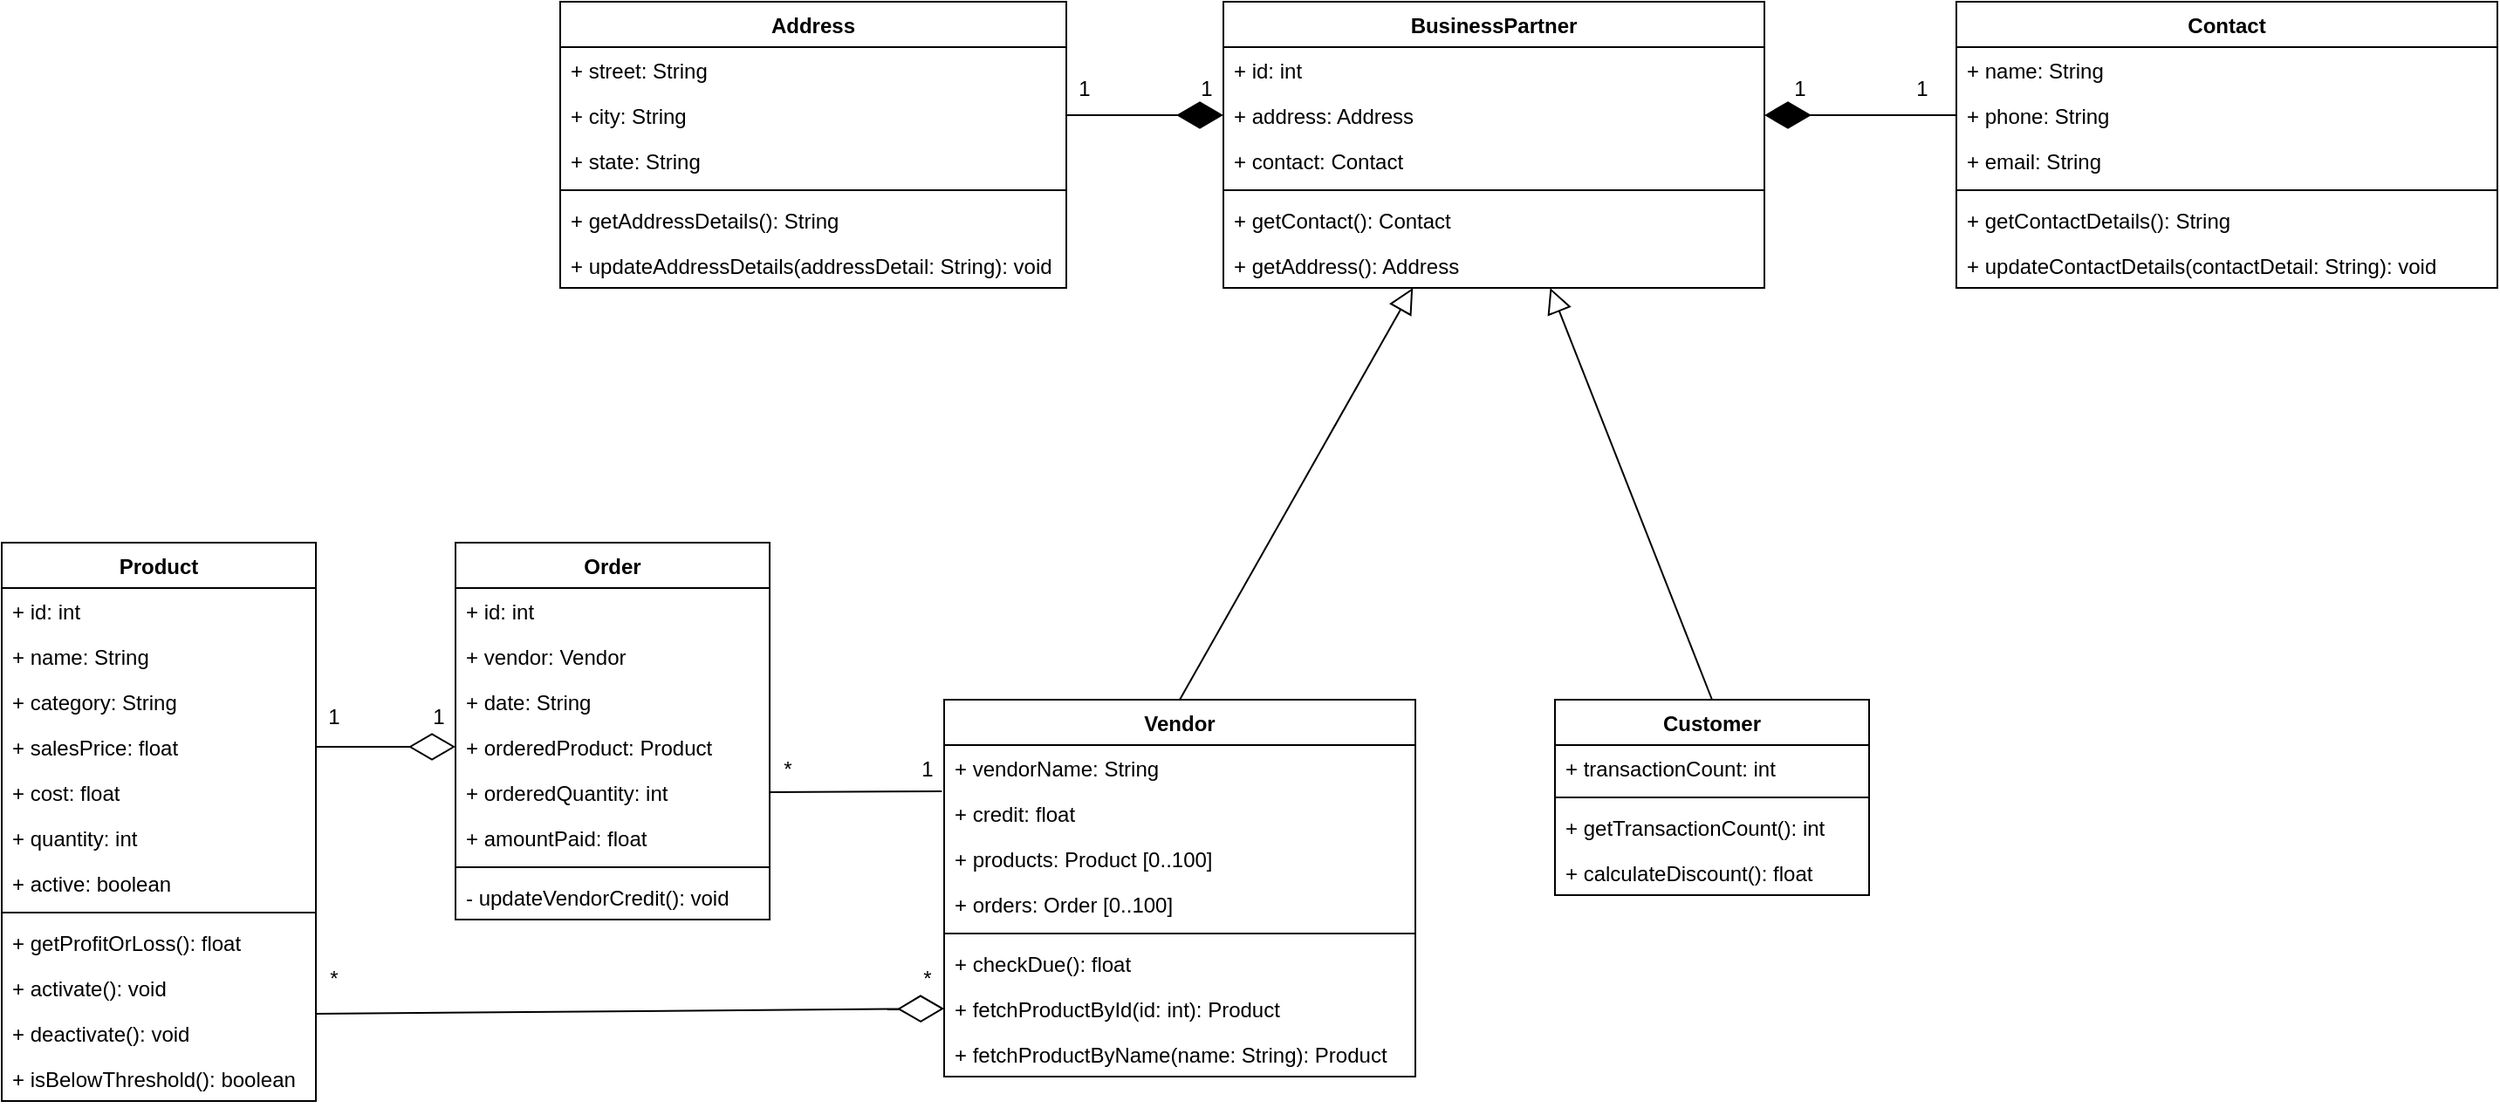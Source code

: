 <mxfile version="14.6.1" type="device"><diagram id="rMCNfUDkjUK-R9qopsd1" name="Page-1"><mxGraphModel dx="1210" dy="1776" grid="1" gridSize="10" guides="1" tooltips="1" connect="1" arrows="1" fold="1" page="1" pageScale="1" pageWidth="827" pageHeight="1169" math="0" shadow="0"><root><mxCell id="0"/><mxCell id="1" parent="0"/><mxCell id="LN98B0lnuHWq9KODwRLX-1" value="Product" style="swimlane;fontStyle=1;align=center;verticalAlign=top;childLayout=stackLayout;horizontal=1;startSize=26;horizontalStack=0;resizeParent=1;resizeParentMax=0;resizeLast=0;collapsible=1;marginBottom=0;" vertex="1" parent="1"><mxGeometry x="110" y="30" width="180" height="320" as="geometry"><mxRectangle x="200" y="120" width="80" height="26" as="alternateBounds"/></mxGeometry></mxCell><mxCell id="LN98B0lnuHWq9KODwRLX-2" value="+ id: int" style="text;strokeColor=none;fillColor=none;align=left;verticalAlign=top;spacingLeft=4;spacingRight=4;overflow=hidden;rotatable=0;points=[[0,0.5],[1,0.5]];portConstraint=eastwest;" vertex="1" parent="LN98B0lnuHWq9KODwRLX-1"><mxGeometry y="26" width="180" height="26" as="geometry"/></mxCell><mxCell id="LN98B0lnuHWq9KODwRLX-3" value="+ name: String" style="text;strokeColor=none;fillColor=none;align=left;verticalAlign=top;spacingLeft=4;spacingRight=4;overflow=hidden;rotatable=0;points=[[0,0.5],[1,0.5]];portConstraint=eastwest;" vertex="1" parent="LN98B0lnuHWq9KODwRLX-1"><mxGeometry y="52" width="180" height="26" as="geometry"/></mxCell><mxCell id="LN98B0lnuHWq9KODwRLX-4" value="+ category: String" style="text;strokeColor=none;fillColor=none;align=left;verticalAlign=top;spacingLeft=4;spacingRight=4;overflow=hidden;rotatable=0;points=[[0,0.5],[1,0.5]];portConstraint=eastwest;" vertex="1" parent="LN98B0lnuHWq9KODwRLX-1"><mxGeometry y="78" width="180" height="26" as="geometry"/></mxCell><mxCell id="LN98B0lnuHWq9KODwRLX-5" value="+ salesPrice: float" style="text;strokeColor=none;fillColor=none;align=left;verticalAlign=top;spacingLeft=4;spacingRight=4;overflow=hidden;rotatable=0;points=[[0,0.5],[1,0.5]];portConstraint=eastwest;" vertex="1" parent="LN98B0lnuHWq9KODwRLX-1"><mxGeometry y="104" width="180" height="26" as="geometry"/></mxCell><mxCell id="LN98B0lnuHWq9KODwRLX-6" value="+ cost: float" style="text;strokeColor=none;fillColor=none;align=left;verticalAlign=top;spacingLeft=4;spacingRight=4;overflow=hidden;rotatable=0;points=[[0,0.5],[1,0.5]];portConstraint=eastwest;" vertex="1" parent="LN98B0lnuHWq9KODwRLX-1"><mxGeometry y="130" width="180" height="26" as="geometry"/></mxCell><mxCell id="LN98B0lnuHWq9KODwRLX-7" value="+ quantity: int" style="text;strokeColor=none;fillColor=none;align=left;verticalAlign=top;spacingLeft=4;spacingRight=4;overflow=hidden;rotatable=0;points=[[0,0.5],[1,0.5]];portConstraint=eastwest;" vertex="1" parent="LN98B0lnuHWq9KODwRLX-1"><mxGeometry y="156" width="180" height="26" as="geometry"/></mxCell><mxCell id="LN98B0lnuHWq9KODwRLX-8" value="+ active: boolean" style="text;strokeColor=none;fillColor=none;align=left;verticalAlign=top;spacingLeft=4;spacingRight=4;overflow=hidden;rotatable=0;points=[[0,0.5],[1,0.5]];portConstraint=eastwest;" vertex="1" parent="LN98B0lnuHWq9KODwRLX-1"><mxGeometry y="182" width="180" height="26" as="geometry"/></mxCell><mxCell id="LN98B0lnuHWq9KODwRLX-9" value="" style="line;strokeWidth=1;fillColor=none;align=left;verticalAlign=middle;spacingTop=-1;spacingLeft=3;spacingRight=3;rotatable=0;labelPosition=right;points=[];portConstraint=eastwest;" vertex="1" parent="LN98B0lnuHWq9KODwRLX-1"><mxGeometry y="208" width="180" height="8" as="geometry"/></mxCell><mxCell id="LN98B0lnuHWq9KODwRLX-10" value="+ getProfitOrLoss(): float" style="text;strokeColor=none;fillColor=none;align=left;verticalAlign=top;spacingLeft=4;spacingRight=4;overflow=hidden;rotatable=0;points=[[0,0.5],[1,0.5]];portConstraint=eastwest;" vertex="1" parent="LN98B0lnuHWq9KODwRLX-1"><mxGeometry y="216" width="180" height="26" as="geometry"/></mxCell><mxCell id="LN98B0lnuHWq9KODwRLX-11" value="+ activate(): void" style="text;strokeColor=none;fillColor=none;align=left;verticalAlign=top;spacingLeft=4;spacingRight=4;overflow=hidden;rotatable=0;points=[[0,0.5],[1,0.5]];portConstraint=eastwest;" vertex="1" parent="LN98B0lnuHWq9KODwRLX-1"><mxGeometry y="242" width="180" height="26" as="geometry"/></mxCell><mxCell id="LN98B0lnuHWq9KODwRLX-12" value="+ deactivate(): void" style="text;strokeColor=none;fillColor=none;align=left;verticalAlign=top;spacingLeft=4;spacingRight=4;overflow=hidden;rotatable=0;points=[[0,0.5],[1,0.5]];portConstraint=eastwest;" vertex="1" parent="LN98B0lnuHWq9KODwRLX-1"><mxGeometry y="268" width="180" height="26" as="geometry"/></mxCell><mxCell id="LN98B0lnuHWq9KODwRLX-13" value="+ isBelowThreshold(): boolean" style="text;strokeColor=none;fillColor=none;align=left;verticalAlign=top;spacingLeft=4;spacingRight=4;overflow=hidden;rotatable=0;points=[[0,0.5],[1,0.5]];portConstraint=eastwest;" vertex="1" parent="LN98B0lnuHWq9KODwRLX-1"><mxGeometry y="294" width="180" height="26" as="geometry"/></mxCell><mxCell id="LN98B0lnuHWq9KODwRLX-15" value="" style="edgeStyle=elbowEdgeStyle;html=1;endArrow=none;elbow=vertical;exitX=1;exitY=0.5;exitDx=0;exitDy=0;entryX=-0.005;entryY=0.013;entryDx=0;entryDy=0;entryPerimeter=0;" edge="1" parent="1" source="LN98B0lnuHWq9KODwRLX-62" target="LN98B0lnuHWq9KODwRLX-40"><mxGeometry width="160" relative="1" as="geometry"><mxPoint x="400" y="450" as="sourcePoint"/><mxPoint x="610.0" y="159" as="targetPoint"/></mxGeometry></mxCell><mxCell id="LN98B0lnuHWq9KODwRLX-16" value="1" style="text;html=1;align=center;verticalAlign=middle;resizable=0;points=[];autosize=1;" vertex="1" parent="1"><mxGeometry x="290" y="120" width="20" height="20" as="geometry"/></mxCell><mxCell id="LN98B0lnuHWq9KODwRLX-17" value="1" style="text;html=1;align=center;verticalAlign=middle;resizable=0;points=[];autosize=1;" vertex="1" parent="1"><mxGeometry x="350" y="120" width="20" height="20" as="geometry"/></mxCell><mxCell id="LN98B0lnuHWq9KODwRLX-18" value="*" style="text;html=1;align=center;verticalAlign=middle;resizable=0;points=[];autosize=1;" vertex="1" parent="1"><mxGeometry x="290" y="270" width="20" height="20" as="geometry"/></mxCell><mxCell id="LN98B0lnuHWq9KODwRLX-19" value="*" style="text;html=1;align=center;verticalAlign=middle;resizable=0;points=[];autosize=1;" vertex="1" parent="1"><mxGeometry x="630" y="270" width="20" height="20" as="geometry"/></mxCell><mxCell id="LN98B0lnuHWq9KODwRLX-20" value="*" style="text;html=1;align=center;verticalAlign=middle;resizable=0;points=[];autosize=1;" vertex="1" parent="1"><mxGeometry x="550" y="150" width="20" height="20" as="geometry"/></mxCell><mxCell id="LN98B0lnuHWq9KODwRLX-21" value="1" style="text;html=1;align=center;verticalAlign=middle;resizable=0;points=[];autosize=1;" vertex="1" parent="1"><mxGeometry x="630" y="150" width="20" height="20" as="geometry"/></mxCell><mxCell id="LN98B0lnuHWq9KODwRLX-22" value="Customer" style="swimlane;fontStyle=1;align=center;verticalAlign=top;childLayout=stackLayout;horizontal=1;startSize=26;horizontalStack=0;resizeParent=1;resizeParentMax=0;resizeLast=0;collapsible=1;marginBottom=0;" vertex="1" parent="1"><mxGeometry x="1000" y="120" width="180" height="112" as="geometry"><mxRectangle x="200" y="120" width="80" height="26" as="alternateBounds"/></mxGeometry></mxCell><mxCell id="LN98B0lnuHWq9KODwRLX-23" value="+ transactionCount: int" style="text;strokeColor=none;fillColor=none;align=left;verticalAlign=top;spacingLeft=4;spacingRight=4;overflow=hidden;rotatable=0;points=[[0,0.5],[1,0.5]];portConstraint=eastwest;" vertex="1" parent="LN98B0lnuHWq9KODwRLX-22"><mxGeometry y="26" width="180" height="26" as="geometry"/></mxCell><mxCell id="LN98B0lnuHWq9KODwRLX-24" value="" style="line;strokeWidth=1;fillColor=none;align=left;verticalAlign=middle;spacingTop=-1;spacingLeft=3;spacingRight=3;rotatable=0;labelPosition=right;points=[];portConstraint=eastwest;" vertex="1" parent="LN98B0lnuHWq9KODwRLX-22"><mxGeometry y="52" width="180" height="8" as="geometry"/></mxCell><mxCell id="LN98B0lnuHWq9KODwRLX-25" value="+ getTransactionCount(): int" style="text;strokeColor=none;fillColor=none;align=left;verticalAlign=top;spacingLeft=4;spacingRight=4;overflow=hidden;rotatable=0;points=[[0,0.5],[1,0.5]];portConstraint=eastwest;" vertex="1" parent="LN98B0lnuHWq9KODwRLX-22"><mxGeometry y="60" width="180" height="26" as="geometry"/></mxCell><mxCell id="LN98B0lnuHWq9KODwRLX-26" value="+ calculateDiscount(): float" style="text;strokeColor=none;fillColor=none;align=left;verticalAlign=top;spacingLeft=4;spacingRight=4;overflow=hidden;rotatable=0;points=[[0,0.5],[1,0.5]];portConstraint=eastwest;" vertex="1" parent="LN98B0lnuHWq9KODwRLX-22"><mxGeometry y="86" width="180" height="26" as="geometry"/></mxCell><mxCell id="LN98B0lnuHWq9KODwRLX-27" value="BusinessPartner" style="swimlane;fontStyle=1;align=center;verticalAlign=top;childLayout=stackLayout;horizontal=1;startSize=26;horizontalStack=0;resizeParent=1;resizeParentMax=0;resizeLast=0;collapsible=1;marginBottom=0;" vertex="1" parent="1"><mxGeometry x="810" y="-280" width="310" height="164" as="geometry"><mxRectangle x="200" y="120" width="80" height="26" as="alternateBounds"/></mxGeometry></mxCell><mxCell id="LN98B0lnuHWq9KODwRLX-28" value="+ id: int" style="text;strokeColor=none;fillColor=none;align=left;verticalAlign=top;spacingLeft=4;spacingRight=4;overflow=hidden;rotatable=0;points=[[0,0.5],[1,0.5]];portConstraint=eastwest;" vertex="1" parent="LN98B0lnuHWq9KODwRLX-27"><mxGeometry y="26" width="310" height="26" as="geometry"/></mxCell><mxCell id="LN98B0lnuHWq9KODwRLX-29" value="+ address: Address" style="text;strokeColor=none;fillColor=none;align=left;verticalAlign=top;spacingLeft=4;spacingRight=4;overflow=hidden;rotatable=0;points=[[0,0.5],[1,0.5]];portConstraint=eastwest;" vertex="1" parent="LN98B0lnuHWq9KODwRLX-27"><mxGeometry y="52" width="310" height="26" as="geometry"/></mxCell><mxCell id="LN98B0lnuHWq9KODwRLX-31" value="+ contact: Contact" style="text;strokeColor=none;fillColor=none;align=left;verticalAlign=top;spacingLeft=4;spacingRight=4;overflow=hidden;rotatable=0;points=[[0,0.5],[1,0.5]];portConstraint=eastwest;" vertex="1" parent="LN98B0lnuHWq9KODwRLX-27"><mxGeometry y="78" width="310" height="26" as="geometry"/></mxCell><mxCell id="LN98B0lnuHWq9KODwRLX-33" value="" style="line;strokeWidth=1;fillColor=none;align=left;verticalAlign=middle;spacingTop=-1;spacingLeft=3;spacingRight=3;rotatable=0;labelPosition=right;points=[];portConstraint=eastwest;" vertex="1" parent="LN98B0lnuHWq9KODwRLX-27"><mxGeometry y="104" width="310" height="8" as="geometry"/></mxCell><mxCell id="LN98B0lnuHWq9KODwRLX-34" value="+ getContact(): Contact" style="text;strokeColor=none;fillColor=none;align=left;verticalAlign=top;spacingLeft=4;spacingRight=4;overflow=hidden;rotatable=0;points=[[0,0.5],[1,0.5]];portConstraint=eastwest;" vertex="1" parent="LN98B0lnuHWq9KODwRLX-27"><mxGeometry y="112" width="310" height="26" as="geometry"/></mxCell><mxCell id="LN98B0lnuHWq9KODwRLX-35" value="+ getAddress(): Address" style="text;strokeColor=none;fillColor=none;align=left;verticalAlign=top;spacingLeft=4;spacingRight=4;overflow=hidden;rotatable=0;points=[[0,0.5],[1,0.5]];portConstraint=eastwest;" vertex="1" parent="LN98B0lnuHWq9KODwRLX-27"><mxGeometry y="138" width="310" height="26" as="geometry"/></mxCell><mxCell id="LN98B0lnuHWq9KODwRLX-36" value="" style="edgeStyle=none;html=1;endSize=12;endArrow=block;endFill=0;exitX=0.5;exitY=0;exitDx=0;exitDy=0;" edge="1" parent="1" source="LN98B0lnuHWq9KODwRLX-38" target="LN98B0lnuHWq9KODwRLX-27"><mxGeometry width="160" relative="1" as="geometry"><mxPoint x="600" y="-40" as="sourcePoint"/><mxPoint x="760" y="-40" as="targetPoint"/></mxGeometry></mxCell><mxCell id="LN98B0lnuHWq9KODwRLX-37" value="" style="edgeStyle=none;html=1;endSize=12;endArrow=block;endFill=0;exitX=0.5;exitY=0;exitDx=0;exitDy=0;" edge="1" parent="1" source="LN98B0lnuHWq9KODwRLX-22" target="LN98B0lnuHWq9KODwRLX-27"><mxGeometry width="160" relative="1" as="geometry"><mxPoint x="775" y="130" as="sourcePoint"/><mxPoint x="947.043" y="50" as="targetPoint"/></mxGeometry></mxCell><mxCell id="LN98B0lnuHWq9KODwRLX-38" value="Vendor" style="swimlane;fontStyle=1;align=center;verticalAlign=top;childLayout=stackLayout;horizontal=1;startSize=26;horizontalStack=0;resizeParent=1;resizeParentMax=0;resizeLast=0;collapsible=1;marginBottom=0;" vertex="1" parent="1"><mxGeometry x="650" y="120" width="270" height="216" as="geometry"><mxRectangle x="200" y="120" width="80" height="26" as="alternateBounds"/></mxGeometry></mxCell><mxCell id="LN98B0lnuHWq9KODwRLX-39" value="+ vendorName: String" style="text;strokeColor=none;fillColor=none;align=left;verticalAlign=top;spacingLeft=4;spacingRight=4;overflow=hidden;rotatable=0;points=[[0,0.5],[1,0.5]];portConstraint=eastwest;" vertex="1" parent="LN98B0lnuHWq9KODwRLX-38"><mxGeometry y="26" width="270" height="26" as="geometry"/></mxCell><mxCell id="LN98B0lnuHWq9KODwRLX-40" value="+ credit: float" style="text;strokeColor=none;fillColor=none;align=left;verticalAlign=top;spacingLeft=4;spacingRight=4;overflow=hidden;rotatable=0;points=[[0,0.5],[1,0.5]];portConstraint=eastwest;" vertex="1" parent="LN98B0lnuHWq9KODwRLX-38"><mxGeometry y="52" width="270" height="26" as="geometry"/></mxCell><mxCell id="LN98B0lnuHWq9KODwRLX-41" value="+ products: Product [0..100]" style="text;strokeColor=none;fillColor=none;align=left;verticalAlign=top;spacingLeft=4;spacingRight=4;overflow=hidden;rotatable=0;points=[[0,0.5],[1,0.5]];portConstraint=eastwest;" vertex="1" parent="LN98B0lnuHWq9KODwRLX-38"><mxGeometry y="78" width="270" height="26" as="geometry"/></mxCell><mxCell id="LN98B0lnuHWq9KODwRLX-42" value="+ orders: Order [0..100]" style="text;strokeColor=none;fillColor=none;align=left;verticalAlign=top;spacingLeft=4;spacingRight=4;overflow=hidden;rotatable=0;points=[[0,0.5],[1,0.5]];portConstraint=eastwest;" vertex="1" parent="LN98B0lnuHWq9KODwRLX-38"><mxGeometry y="104" width="270" height="26" as="geometry"/></mxCell><mxCell id="LN98B0lnuHWq9KODwRLX-43" value="" style="line;strokeWidth=1;fillColor=none;align=left;verticalAlign=middle;spacingTop=-1;spacingLeft=3;spacingRight=3;rotatable=0;labelPosition=right;points=[];portConstraint=eastwest;" vertex="1" parent="LN98B0lnuHWq9KODwRLX-38"><mxGeometry y="130" width="270" height="8" as="geometry"/></mxCell><mxCell id="LN98B0lnuHWq9KODwRLX-44" value="+ checkDue(): float" style="text;strokeColor=none;fillColor=none;align=left;verticalAlign=top;spacingLeft=4;spacingRight=4;overflow=hidden;rotatable=0;points=[[0,0.5],[1,0.5]];portConstraint=eastwest;" vertex="1" parent="LN98B0lnuHWq9KODwRLX-38"><mxGeometry y="138" width="270" height="26" as="geometry"/></mxCell><mxCell id="LN98B0lnuHWq9KODwRLX-45" value="+ fetchProductById(id: int): Product" style="text;strokeColor=none;fillColor=none;align=left;verticalAlign=top;spacingLeft=4;spacingRight=4;overflow=hidden;rotatable=0;points=[[0,0.5],[1,0.5]];portConstraint=eastwest;" vertex="1" parent="LN98B0lnuHWq9KODwRLX-38"><mxGeometry y="164" width="270" height="26" as="geometry"/></mxCell><mxCell id="LN98B0lnuHWq9KODwRLX-46" value="+ fetchProductByName(name: String): Product" style="text;strokeColor=none;fillColor=none;align=left;verticalAlign=top;spacingLeft=4;spacingRight=4;overflow=hidden;rotatable=0;points=[[0,0.5],[1,0.5]];portConstraint=eastwest;" vertex="1" parent="LN98B0lnuHWq9KODwRLX-38"><mxGeometry y="190" width="270" height="26" as="geometry"/></mxCell><mxCell id="LN98B0lnuHWq9KODwRLX-47" value="Address" style="swimlane;fontStyle=1;align=center;verticalAlign=top;childLayout=stackLayout;horizontal=1;startSize=26;horizontalStack=0;resizeParent=1;resizeParentMax=0;resizeLast=0;collapsible=1;marginBottom=0;" vertex="1" parent="1"><mxGeometry x="430" y="-280" width="290" height="164" as="geometry"><mxRectangle x="200" y="120" width="80" height="26" as="alternateBounds"/></mxGeometry></mxCell><mxCell id="LN98B0lnuHWq9KODwRLX-48" value="+ street: String" style="text;strokeColor=none;fillColor=none;align=left;verticalAlign=top;spacingLeft=4;spacingRight=4;overflow=hidden;rotatable=0;points=[[0,0.5],[1,0.5]];portConstraint=eastwest;" vertex="1" parent="LN98B0lnuHWq9KODwRLX-47"><mxGeometry y="26" width="290" height="26" as="geometry"/></mxCell><mxCell id="LN98B0lnuHWq9KODwRLX-49" value="+ city: String" style="text;strokeColor=none;fillColor=none;align=left;verticalAlign=top;spacingLeft=4;spacingRight=4;overflow=hidden;rotatable=0;points=[[0,0.5],[1,0.5]];portConstraint=eastwest;" vertex="1" parent="LN98B0lnuHWq9KODwRLX-47"><mxGeometry y="52" width="290" height="26" as="geometry"/></mxCell><mxCell id="LN98B0lnuHWq9KODwRLX-50" value="+ state: String" style="text;strokeColor=none;fillColor=none;align=left;verticalAlign=top;spacingLeft=4;spacingRight=4;overflow=hidden;rotatable=0;points=[[0,0.5],[1,0.5]];portConstraint=eastwest;" vertex="1" parent="LN98B0lnuHWq9KODwRLX-47"><mxGeometry y="78" width="290" height="26" as="geometry"/></mxCell><mxCell id="LN98B0lnuHWq9KODwRLX-51" value="" style="line;strokeWidth=1;fillColor=none;align=left;verticalAlign=middle;spacingTop=-1;spacingLeft=3;spacingRight=3;rotatable=0;labelPosition=right;points=[];portConstraint=eastwest;" vertex="1" parent="LN98B0lnuHWq9KODwRLX-47"><mxGeometry y="104" width="290" height="8" as="geometry"/></mxCell><mxCell id="LN98B0lnuHWq9KODwRLX-52" value="+ getAddressDetails(): String" style="text;strokeColor=none;fillColor=none;align=left;verticalAlign=top;spacingLeft=4;spacingRight=4;overflow=hidden;rotatable=0;points=[[0,0.5],[1,0.5]];portConstraint=eastwest;" vertex="1" parent="LN98B0lnuHWq9KODwRLX-47"><mxGeometry y="112" width="290" height="26" as="geometry"/></mxCell><mxCell id="LN98B0lnuHWq9KODwRLX-53" value="+ updateAddressDetails(addressDetail: String): void" style="text;strokeColor=none;fillColor=none;align=left;verticalAlign=top;spacingLeft=4;spacingRight=4;overflow=hidden;rotatable=0;points=[[0,0.5],[1,0.5]];portConstraint=eastwest;" vertex="1" parent="LN98B0lnuHWq9KODwRLX-47"><mxGeometry y="138" width="290" height="26" as="geometry"/></mxCell><mxCell id="LN98B0lnuHWq9KODwRLX-54" value="" style="endArrow=diamondThin;endFill=1;endSize=24;html=1;exitX=1;exitY=0.5;exitDx=0;exitDy=0;entryX=0;entryY=0.5;entryDx=0;entryDy=0;" edge="1" parent="1" source="LN98B0lnuHWq9KODwRLX-49" target="LN98B0lnuHWq9KODwRLX-29"><mxGeometry width="160" relative="1" as="geometry"><mxPoint x="560" y="-50" as="sourcePoint"/><mxPoint x="720" y="-50" as="targetPoint"/></mxGeometry></mxCell><mxCell id="LN98B0lnuHWq9KODwRLX-55" value="1" style="text;html=1;align=center;verticalAlign=middle;resizable=0;points=[];autosize=1;" vertex="1" parent="1"><mxGeometry x="720" y="-240" width="20" height="20" as="geometry"/></mxCell><mxCell id="LN98B0lnuHWq9KODwRLX-56" value="1" style="text;html=1;align=center;verticalAlign=middle;resizable=0;points=[];autosize=1;" vertex="1" parent="1"><mxGeometry x="790" y="-240" width="20" height="20" as="geometry"/></mxCell><mxCell id="LN98B0lnuHWq9KODwRLX-57" value="Order" style="swimlane;fontStyle=1;align=center;verticalAlign=top;childLayout=stackLayout;horizontal=1;startSize=26;horizontalStack=0;resizeParent=1;resizeParentMax=0;resizeLast=0;collapsible=1;marginBottom=0;" vertex="1" parent="1"><mxGeometry x="370" y="30" width="180" height="216" as="geometry"><mxRectangle x="200" y="120" width="80" height="26" as="alternateBounds"/></mxGeometry></mxCell><mxCell id="LN98B0lnuHWq9KODwRLX-58" value="+ id: int" style="text;strokeColor=none;fillColor=none;align=left;verticalAlign=top;spacingLeft=4;spacingRight=4;overflow=hidden;rotatable=0;points=[[0,0.5],[1,0.5]];portConstraint=eastwest;" vertex="1" parent="LN98B0lnuHWq9KODwRLX-57"><mxGeometry y="26" width="180" height="26" as="geometry"/></mxCell><mxCell id="LN98B0lnuHWq9KODwRLX-59" value="+ vendor: Vendor" style="text;strokeColor=none;fillColor=none;align=left;verticalAlign=top;spacingLeft=4;spacingRight=4;overflow=hidden;rotatable=0;points=[[0,0.5],[1,0.5]];portConstraint=eastwest;" vertex="1" parent="LN98B0lnuHWq9KODwRLX-57"><mxGeometry y="52" width="180" height="26" as="geometry"/></mxCell><mxCell id="LN98B0lnuHWq9KODwRLX-60" value="+ date: String" style="text;strokeColor=none;fillColor=none;align=left;verticalAlign=top;spacingLeft=4;spacingRight=4;overflow=hidden;rotatable=0;points=[[0,0.5],[1,0.5]];portConstraint=eastwest;" vertex="1" parent="LN98B0lnuHWq9KODwRLX-57"><mxGeometry y="78" width="180" height="26" as="geometry"/></mxCell><mxCell id="LN98B0lnuHWq9KODwRLX-61" value="+ orderedProduct: Product" style="text;strokeColor=none;fillColor=none;align=left;verticalAlign=top;spacingLeft=4;spacingRight=4;overflow=hidden;rotatable=0;points=[[0,0.5],[1,0.5]];portConstraint=eastwest;" vertex="1" parent="LN98B0lnuHWq9KODwRLX-57"><mxGeometry y="104" width="180" height="26" as="geometry"/></mxCell><mxCell id="LN98B0lnuHWq9KODwRLX-62" value="+ orderedQuantity: int" style="text;strokeColor=none;fillColor=none;align=left;verticalAlign=top;spacingLeft=4;spacingRight=4;overflow=hidden;rotatable=0;points=[[0,0.5],[1,0.5]];portConstraint=eastwest;" vertex="1" parent="LN98B0lnuHWq9KODwRLX-57"><mxGeometry y="130" width="180" height="26" as="geometry"/></mxCell><mxCell id="LN98B0lnuHWq9KODwRLX-63" value="+ amountPaid: float" style="text;strokeColor=none;fillColor=none;align=left;verticalAlign=top;spacingLeft=4;spacingRight=4;overflow=hidden;rotatable=0;points=[[0,0.5],[1,0.5]];portConstraint=eastwest;" vertex="1" parent="LN98B0lnuHWq9KODwRLX-57"><mxGeometry y="156" width="180" height="26" as="geometry"/></mxCell><mxCell id="LN98B0lnuHWq9KODwRLX-64" value="" style="line;strokeWidth=1;fillColor=none;align=left;verticalAlign=middle;spacingTop=-1;spacingLeft=3;spacingRight=3;rotatable=0;labelPosition=right;points=[];portConstraint=eastwest;" vertex="1" parent="LN98B0lnuHWq9KODwRLX-57"><mxGeometry y="182" width="180" height="8" as="geometry"/></mxCell><mxCell id="LN98B0lnuHWq9KODwRLX-65" value="- updateVendorCredit(): void" style="text;strokeColor=none;fillColor=none;align=left;verticalAlign=top;spacingLeft=4;spacingRight=4;overflow=hidden;rotatable=0;points=[[0,0.5],[1,0.5]];portConstraint=eastwest;" vertex="1" parent="LN98B0lnuHWq9KODwRLX-57"><mxGeometry y="190" width="180" height="26" as="geometry"/></mxCell><mxCell id="LN98B0lnuHWq9KODwRLX-66" value="" style="endArrow=diamondThin;endFill=0;endSize=24;html=1;exitX=1;exitY=0.5;exitDx=0;exitDy=0;entryX=0;entryY=0.5;entryDx=0;entryDy=0;" edge="1" parent="1" source="LN98B0lnuHWq9KODwRLX-5" target="LN98B0lnuHWq9KODwRLX-61"><mxGeometry width="160" relative="1" as="geometry"><mxPoint x="390" y="330" as="sourcePoint"/><mxPoint x="550" y="330" as="targetPoint"/></mxGeometry></mxCell><mxCell id="LN98B0lnuHWq9KODwRLX-71" value="Contact" style="swimlane;fontStyle=1;align=center;verticalAlign=top;childLayout=stackLayout;horizontal=1;startSize=26;horizontalStack=0;resizeParent=1;resizeParentMax=0;resizeLast=0;collapsible=1;marginBottom=0;" vertex="1" parent="1"><mxGeometry x="1230" y="-280" width="310" height="164" as="geometry"><mxRectangle x="200" y="120" width="80" height="26" as="alternateBounds"/></mxGeometry></mxCell><mxCell id="LN98B0lnuHWq9KODwRLX-72" value="+ name: String" style="text;strokeColor=none;fillColor=none;align=left;verticalAlign=top;spacingLeft=4;spacingRight=4;overflow=hidden;rotatable=0;points=[[0,0.5],[1,0.5]];portConstraint=eastwest;" vertex="1" parent="LN98B0lnuHWq9KODwRLX-71"><mxGeometry y="26" width="310" height="26" as="geometry"/></mxCell><mxCell id="LN98B0lnuHWq9KODwRLX-73" value="+ phone: String" style="text;strokeColor=none;fillColor=none;align=left;verticalAlign=top;spacingLeft=4;spacingRight=4;overflow=hidden;rotatable=0;points=[[0,0.5],[1,0.5]];portConstraint=eastwest;" vertex="1" parent="LN98B0lnuHWq9KODwRLX-71"><mxGeometry y="52" width="310" height="26" as="geometry"/></mxCell><mxCell id="LN98B0lnuHWq9KODwRLX-74" value="+ email: String" style="text;strokeColor=none;fillColor=none;align=left;verticalAlign=top;spacingLeft=4;spacingRight=4;overflow=hidden;rotatable=0;points=[[0,0.5],[1,0.5]];portConstraint=eastwest;" vertex="1" parent="LN98B0lnuHWq9KODwRLX-71"><mxGeometry y="78" width="310" height="26" as="geometry"/></mxCell><mxCell id="LN98B0lnuHWq9KODwRLX-75" value="" style="line;strokeWidth=1;fillColor=none;align=left;verticalAlign=middle;spacingTop=-1;spacingLeft=3;spacingRight=3;rotatable=0;labelPosition=right;points=[];portConstraint=eastwest;" vertex="1" parent="LN98B0lnuHWq9KODwRLX-71"><mxGeometry y="104" width="310" height="8" as="geometry"/></mxCell><mxCell id="LN98B0lnuHWq9KODwRLX-76" value="+ getContactDetails(): String" style="text;strokeColor=none;fillColor=none;align=left;verticalAlign=top;spacingLeft=4;spacingRight=4;overflow=hidden;rotatable=0;points=[[0,0.5],[1,0.5]];portConstraint=eastwest;" vertex="1" parent="LN98B0lnuHWq9KODwRLX-71"><mxGeometry y="112" width="310" height="26" as="geometry"/></mxCell><mxCell id="LN98B0lnuHWq9KODwRLX-77" value="+ updateContactDetails(contactDetail: String): void" style="text;strokeColor=none;fillColor=none;align=left;verticalAlign=top;spacingLeft=4;spacingRight=4;overflow=hidden;rotatable=0;points=[[0,0.5],[1,0.5]];portConstraint=eastwest;" vertex="1" parent="LN98B0lnuHWq9KODwRLX-71"><mxGeometry y="138" width="310" height="26" as="geometry"/></mxCell><mxCell id="LN98B0lnuHWq9KODwRLX-78" value="" style="endArrow=diamondThin;endFill=1;endSize=24;html=1;exitX=0;exitY=0.5;exitDx=0;exitDy=0;" edge="1" parent="1" source="LN98B0lnuHWq9KODwRLX-73" target="LN98B0lnuHWq9KODwRLX-29"><mxGeometry width="160" relative="1" as="geometry"><mxPoint x="1170" y="-230" as="sourcePoint"/><mxPoint x="1100" y="-215.5" as="targetPoint"/></mxGeometry></mxCell><mxCell id="LN98B0lnuHWq9KODwRLX-79" value="1" style="text;html=1;align=center;verticalAlign=middle;resizable=0;points=[];autosize=1;strokeColor=none;" vertex="1" parent="1"><mxGeometry x="1130" y="-240" width="20" height="20" as="geometry"/></mxCell><mxCell id="LN98B0lnuHWq9KODwRLX-80" value="1" style="text;html=1;align=center;verticalAlign=middle;resizable=0;points=[];autosize=1;strokeColor=none;" vertex="1" parent="1"><mxGeometry x="1200" y="-240" width="20" height="20" as="geometry"/></mxCell><mxCell id="LN98B0lnuHWq9KODwRLX-81" value="" style="endArrow=diamondThin;endFill=0;endSize=24;html=1;entryX=0;entryY=0.5;entryDx=0;entryDy=0;" edge="1" parent="1" target="LN98B0lnuHWq9KODwRLX-45"><mxGeometry width="160" relative="1" as="geometry"><mxPoint x="290" y="300" as="sourcePoint"/><mxPoint x="450" y="300" as="targetPoint"/></mxGeometry></mxCell></root></mxGraphModel></diagram></mxfile>